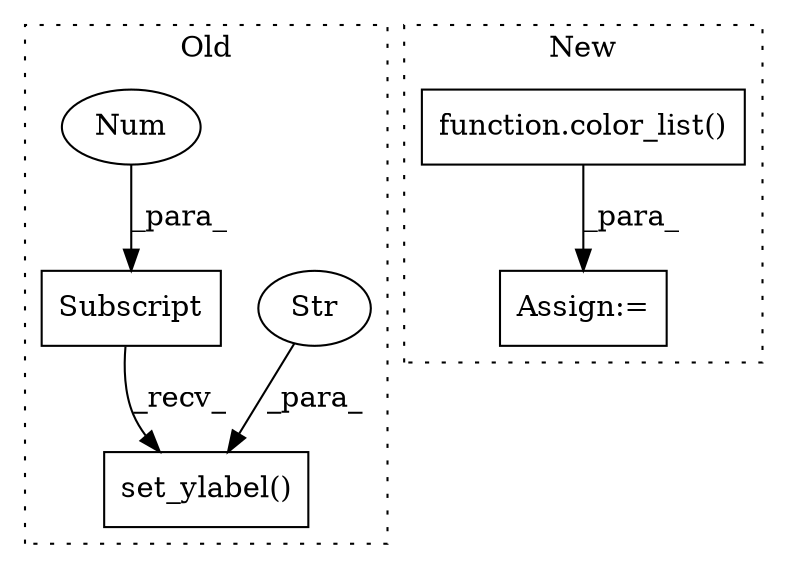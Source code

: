 digraph G {
subgraph cluster0 {
1 [label="set_ylabel()" a="75" s="10417,10437" l="17,1" shape="box"];
3 [label="Subscript" a="63" s="10417,0" l="5,0" shape="box"];
4 [label="Str" a="66" s="10434" l="3" shape="ellipse"];
5 [label="Num" a="76" s="10420" l="1" shape="ellipse"];
label = "Old";
style="dotted";
}
subgraph cluster1 {
2 [label="function.color_list()" a="75" s="10153" l="12" shape="box"];
6 [label="Assign:=" a="68" s="10150" l="3" shape="box"];
label = "New";
style="dotted";
}
2 -> 6 [label="_para_"];
3 -> 1 [label="_recv_"];
4 -> 1 [label="_para_"];
5 -> 3 [label="_para_"];
}